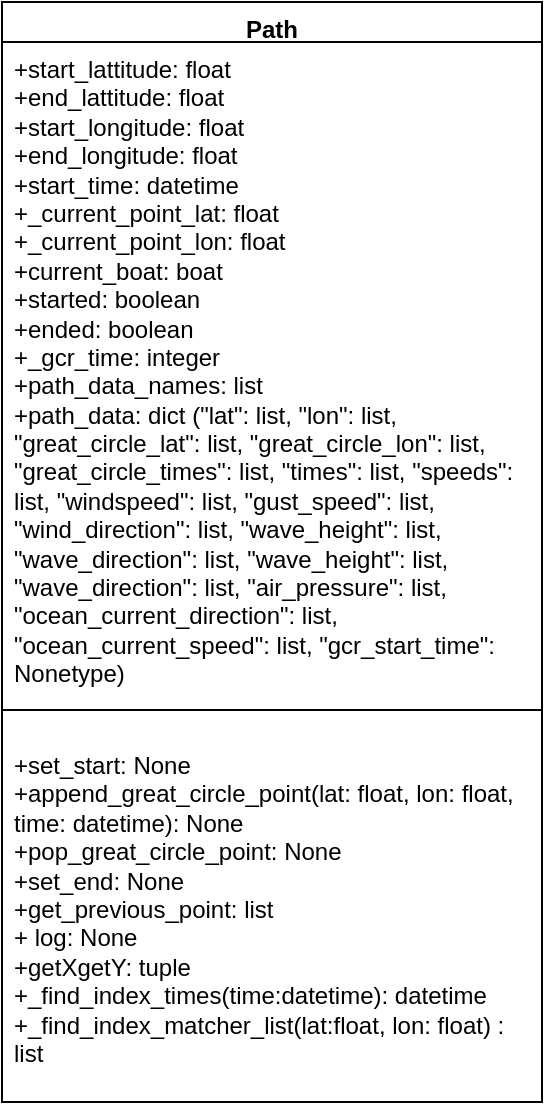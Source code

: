<mxfile version="26.0.10">
  <diagram name="Page-1" id="K3FfubEGSDn4NSsgAsIL">
    <mxGraphModel dx="1105" dy="549" grid="1" gridSize="10" guides="1" tooltips="1" connect="1" arrows="1" fold="1" page="1" pageScale="1" pageWidth="827" pageHeight="1169" math="0" shadow="0">
      <root>
        <mxCell id="0" />
        <mxCell id="1" parent="0" />
        <mxCell id="Y2QN1RSRM0bIlzSxlELg-1" value="Path" style="swimlane;fontStyle=1;align=center;verticalAlign=top;childLayout=stackLayout;horizontal=1;startSize=20;horizontalStack=0;resizeParent=1;resizeParentMax=0;resizeLast=0;collapsible=1;marginBottom=0;whiteSpace=wrap;html=1;" vertex="1" parent="1">
          <mxGeometry x="220" y="50" width="270" height="550" as="geometry" />
        </mxCell>
        <mxCell id="Y2QN1RSRM0bIlzSxlELg-2" value="+start_lattitude: float&lt;div&gt;+end_lattitude: float&lt;/div&gt;&lt;div&gt;+start_longitude: float&lt;/div&gt;&lt;div&gt;+end_longitude: float&lt;/div&gt;&lt;div&gt;+start_time: datetime&lt;/div&gt;&lt;div&gt;+_current_point_lat: float&lt;/div&gt;&lt;div&gt;+_current_point_lon: float&lt;/div&gt;&lt;div&gt;+current_boat: boat&lt;/div&gt;&lt;div&gt;+started: boolean&lt;/div&gt;&lt;div&gt;+ended: boolean&lt;br&gt;+_gcr_time: integer&lt;/div&gt;&lt;div&gt;+path_data_names: list&lt;/div&gt;&lt;div&gt;+path_data: dict (&quot;lat&quot;: list, &quot;lon&quot;: list, &quot;great_circle_lat&quot;: list, &quot;great_circle_lon&quot;: list, &quot;great_circle_times&quot;: list, &quot;times&quot;: list, &quot;speeds&quot;: list, &quot;windspeed&quot;: list, &quot;gust_speed&quot;: list, &quot;wind_direction&quot;: list, &quot;wave_height&quot;: list, &quot;wave_direction&quot;: list, &quot;wave_height&quot;: list, &quot;wave_direction&quot;: list, &quot;air_pressure&quot;: list, &quot;ocean_current_direction&quot;: list, &quot;ocean_current_speed&quot;: list, &quot;gcr_start_time&quot;: Nonetype)&lt;/div&gt;" style="text;strokeColor=none;fillColor=none;align=left;verticalAlign=top;spacingLeft=4;spacingRight=4;overflow=hidden;rotatable=0;points=[[0,0.5],[1,0.5]];portConstraint=eastwest;whiteSpace=wrap;html=1;" vertex="1" parent="Y2QN1RSRM0bIlzSxlELg-1">
          <mxGeometry y="20" width="270" height="320" as="geometry" />
        </mxCell>
        <mxCell id="Y2QN1RSRM0bIlzSxlELg-3" value="" style="line;strokeWidth=1;fillColor=none;align=left;verticalAlign=middle;spacingTop=-1;spacingLeft=3;spacingRight=3;rotatable=0;labelPosition=right;points=[];portConstraint=eastwest;strokeColor=inherit;" vertex="1" parent="Y2QN1RSRM0bIlzSxlELg-1">
          <mxGeometry y="340" width="270" height="28" as="geometry" />
        </mxCell>
        <mxCell id="Y2QN1RSRM0bIlzSxlELg-4" value="+set_start: None&lt;div&gt;+append_great_circle_point(lat: float, lon: float, time: datetime): None&lt;/div&gt;&lt;div&gt;+pop_great_circle_point: None&lt;/div&gt;&lt;div&gt;+set_end: None&lt;/div&gt;&lt;div&gt;+get_previous_point: list&lt;/div&gt;&lt;div&gt;+ log: None&lt;/div&gt;&lt;div&gt;+getXgetY: tuple&lt;/div&gt;&lt;div&gt;+_find_index_times(time:datetime): datetime&lt;/div&gt;&lt;div&gt;+_find_index_matcher_list(lat:float, lon: float) : list&lt;/div&gt;&lt;div&gt;&lt;br&gt;&lt;/div&gt;" style="text;strokeColor=none;fillColor=none;align=left;verticalAlign=top;spacingLeft=4;spacingRight=4;overflow=hidden;rotatable=0;points=[[0,0.5],[1,0.5]];portConstraint=eastwest;whiteSpace=wrap;html=1;" vertex="1" parent="Y2QN1RSRM0bIlzSxlELg-1">
          <mxGeometry y="368" width="270" height="182" as="geometry" />
        </mxCell>
      </root>
    </mxGraphModel>
  </diagram>
</mxfile>
